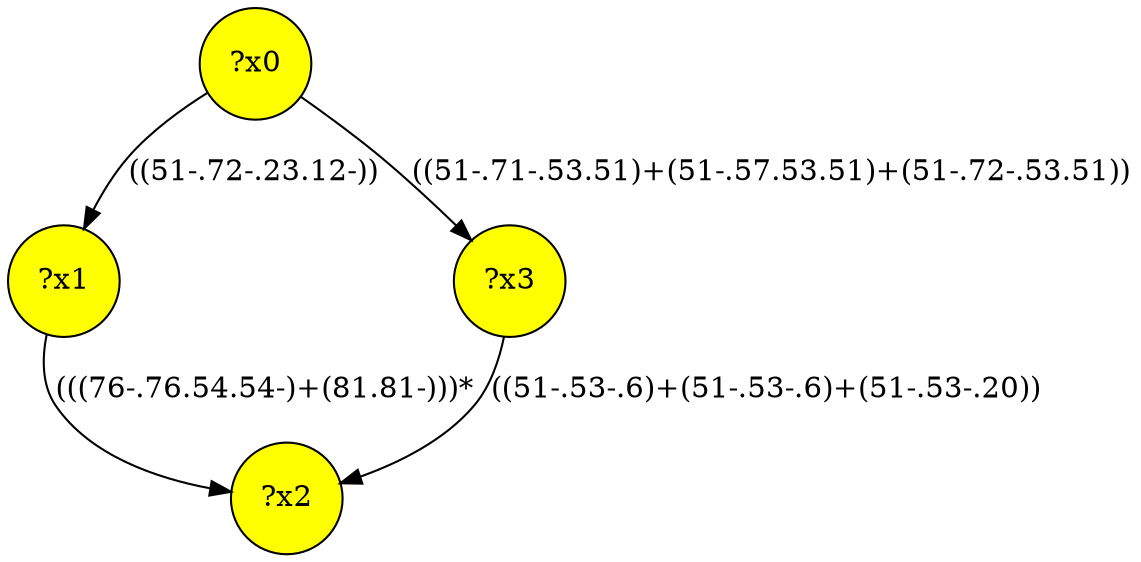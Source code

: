digraph g {
	x0 [fillcolor="yellow", style="filled," shape=circle, label="?x0"];
	x1 [fillcolor="yellow", style="filled," shape=circle, label="?x1"];
	x2 [fillcolor="yellow", style="filled," shape=circle, label="?x2"];
	x3 [fillcolor="yellow", style="filled," shape=circle, label="?x3"];
	x0 -> x1 [label="((51-.72-.23.12-))"];
	x1 -> x2 [label="(((76-.76.54.54-)+(81.81-)))*"];
	x0 -> x3 [label="((51-.71-.53.51)+(51-.57.53.51)+(51-.72-.53.51))"];
	x3 -> x2 [label="((51-.53-.6)+(51-.53-.6)+(51-.53-.20))"];
}
